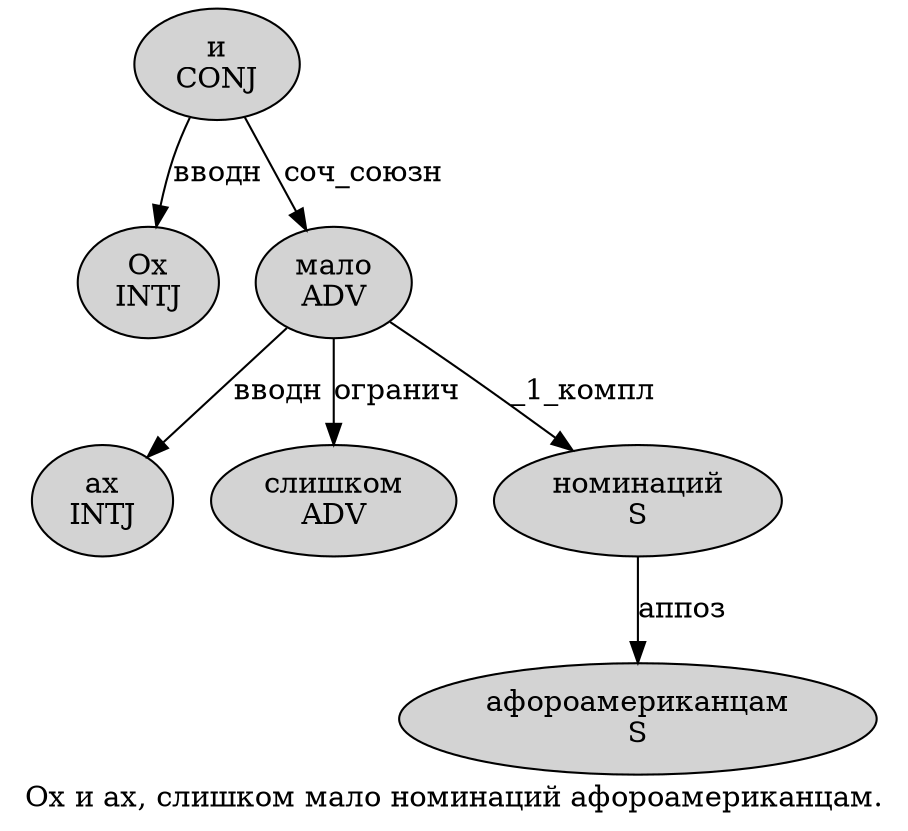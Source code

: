 digraph SENTENCE_4309 {
	graph [label="Ох и ах, слишком мало номинаций афороамериканцам."]
	node [style=filled]
		0 [label="Ох
INTJ" color="" fillcolor=lightgray penwidth=1 shape=ellipse]
		1 [label="и
CONJ" color="" fillcolor=lightgray penwidth=1 shape=ellipse]
		2 [label="ах
INTJ" color="" fillcolor=lightgray penwidth=1 shape=ellipse]
		4 [label="слишком
ADV" color="" fillcolor=lightgray penwidth=1 shape=ellipse]
		5 [label="мало
ADV" color="" fillcolor=lightgray penwidth=1 shape=ellipse]
		6 [label="номинаций
S" color="" fillcolor=lightgray penwidth=1 shape=ellipse]
		7 [label="афороамериканцам
S" color="" fillcolor=lightgray penwidth=1 shape=ellipse]
			5 -> 2 [label="вводн"]
			5 -> 4 [label="огранич"]
			5 -> 6 [label="_1_компл"]
			6 -> 7 [label="аппоз"]
			1 -> 0 [label="вводн"]
			1 -> 5 [label="соч_союзн"]
}